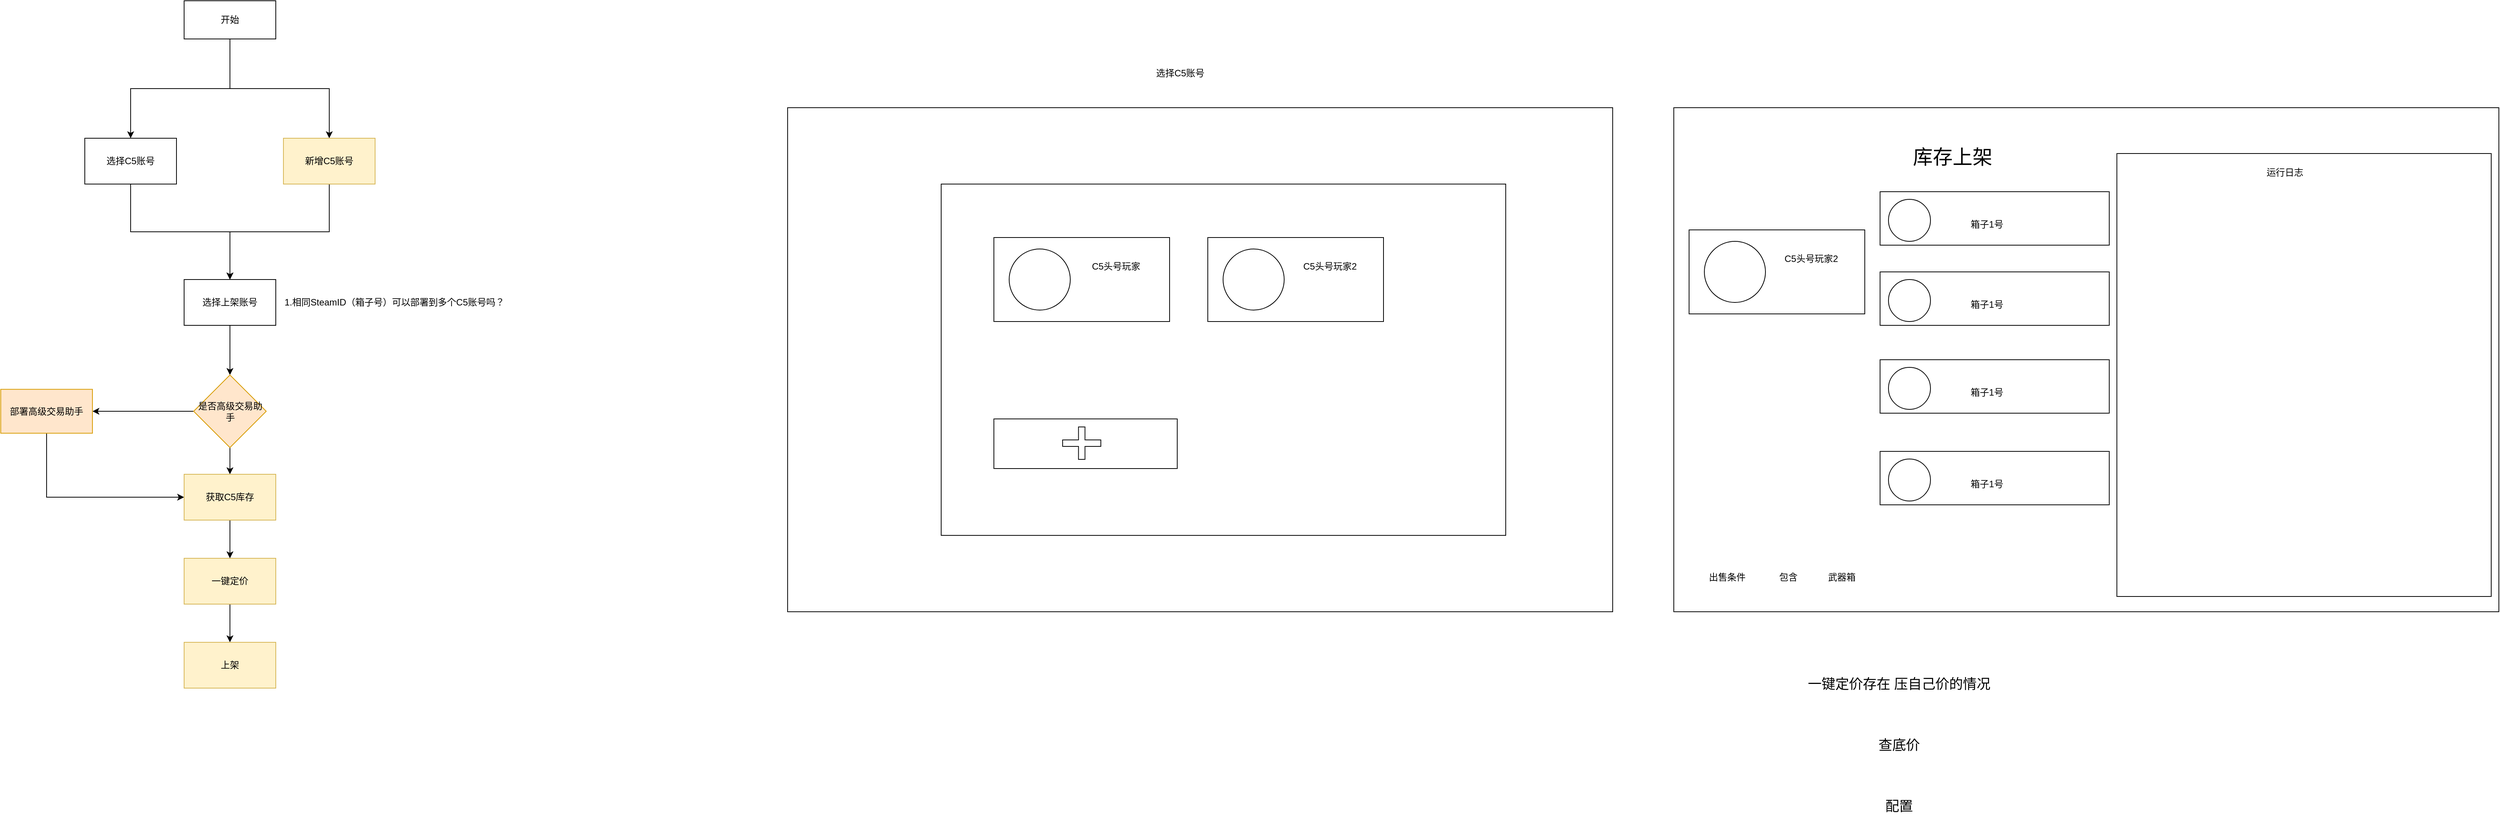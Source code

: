 <mxfile version="22.1.15" type="github">
  <diagram name="第 1 页" id="aGH2QpLc68iEzxAH5Frq">
    <mxGraphModel dx="3105" dy="2048" grid="1" gridSize="10" guides="1" tooltips="1" connect="1" arrows="1" fold="1" page="1" pageScale="1" pageWidth="827" pageHeight="1169" math="0" shadow="0">
      <root>
        <mxCell id="0" />
        <mxCell id="1" parent="0" />
        <mxCell id="kBOYhMCeE8Wx69wTbL92-3" style="edgeStyle=orthogonalEdgeStyle;rounded=0;orthogonalLoop=1;jettySize=auto;html=1;exitX=0.5;exitY=1;exitDx=0;exitDy=0;entryX=0.5;entryY=0;entryDx=0;entryDy=0;" edge="1" parent="1" source="kBOYhMCeE8Wx69wTbL92-1" target="kBOYhMCeE8Wx69wTbL92-2">
          <mxGeometry relative="1" as="geometry" />
        </mxCell>
        <mxCell id="kBOYhMCeE8Wx69wTbL92-8" style="edgeStyle=orthogonalEdgeStyle;rounded=0;orthogonalLoop=1;jettySize=auto;html=1;exitX=0.5;exitY=1;exitDx=0;exitDy=0;" edge="1" parent="1" source="kBOYhMCeE8Wx69wTbL92-1" target="kBOYhMCeE8Wx69wTbL92-7">
          <mxGeometry relative="1" as="geometry" />
        </mxCell>
        <mxCell id="kBOYhMCeE8Wx69wTbL92-1" value="开始" style="rounded=0;whiteSpace=wrap;html=1;" vertex="1" parent="1">
          <mxGeometry x="250" y="220" width="120" height="50" as="geometry" />
        </mxCell>
        <mxCell id="kBOYhMCeE8Wx69wTbL92-9" style="edgeStyle=orthogonalEdgeStyle;rounded=0;orthogonalLoop=1;jettySize=auto;html=1;exitX=0.5;exitY=1;exitDx=0;exitDy=0;entryX=0.5;entryY=0;entryDx=0;entryDy=0;" edge="1" parent="1" source="kBOYhMCeE8Wx69wTbL92-2" target="kBOYhMCeE8Wx69wTbL92-11">
          <mxGeometry relative="1" as="geometry">
            <mxPoint x="310" y="580" as="targetPoint" />
          </mxGeometry>
        </mxCell>
        <mxCell id="kBOYhMCeE8Wx69wTbL92-2" value="选择C5账号" style="rounded=0;whiteSpace=wrap;html=1;" vertex="1" parent="1">
          <mxGeometry x="120" y="400" width="120" height="60" as="geometry" />
        </mxCell>
        <mxCell id="kBOYhMCeE8Wx69wTbL92-10" style="edgeStyle=orthogonalEdgeStyle;rounded=0;orthogonalLoop=1;jettySize=auto;html=1;exitX=0.5;exitY=1;exitDx=0;exitDy=0;entryX=0.5;entryY=0;entryDx=0;entryDy=0;" edge="1" parent="1" source="kBOYhMCeE8Wx69wTbL92-7" target="kBOYhMCeE8Wx69wTbL92-11">
          <mxGeometry relative="1" as="geometry">
            <mxPoint x="310" y="580" as="targetPoint" />
          </mxGeometry>
        </mxCell>
        <mxCell id="kBOYhMCeE8Wx69wTbL92-7" value="新增C5账号" style="rounded=0;whiteSpace=wrap;html=1;fillColor=#fff2cc;strokeColor=#d6b656;" vertex="1" parent="1">
          <mxGeometry x="380" y="400" width="120" height="60" as="geometry" />
        </mxCell>
        <mxCell id="kBOYhMCeE8Wx69wTbL92-13" value="" style="edgeStyle=orthogonalEdgeStyle;rounded=0;orthogonalLoop=1;jettySize=auto;html=1;" edge="1" parent="1" source="kBOYhMCeE8Wx69wTbL92-11" target="kBOYhMCeE8Wx69wTbL92-12">
          <mxGeometry relative="1" as="geometry" />
        </mxCell>
        <mxCell id="kBOYhMCeE8Wx69wTbL92-11" value="选择上架账号" style="rounded=0;whiteSpace=wrap;html=1;" vertex="1" parent="1">
          <mxGeometry x="250" y="585" width="120" height="60" as="geometry" />
        </mxCell>
        <mxCell id="kBOYhMCeE8Wx69wTbL92-20" value="" style="edgeStyle=orthogonalEdgeStyle;rounded=0;orthogonalLoop=1;jettySize=auto;html=1;" edge="1" parent="1" source="kBOYhMCeE8Wx69wTbL92-12" target="kBOYhMCeE8Wx69wTbL92-19">
          <mxGeometry relative="1" as="geometry" />
        </mxCell>
        <mxCell id="kBOYhMCeE8Wx69wTbL92-23" style="edgeStyle=orthogonalEdgeStyle;rounded=0;orthogonalLoop=1;jettySize=auto;html=1;exitX=0.5;exitY=1;exitDx=0;exitDy=0;entryX=0.5;entryY=0;entryDx=0;entryDy=0;" edge="1" parent="1" source="kBOYhMCeE8Wx69wTbL92-12" target="kBOYhMCeE8Wx69wTbL92-22">
          <mxGeometry relative="1" as="geometry" />
        </mxCell>
        <mxCell id="kBOYhMCeE8Wx69wTbL92-12" value="是否高级交易助手" style="rhombus;whiteSpace=wrap;html=1;rounded=0;fillColor=#ffe6cc;strokeColor=#d79b00;" vertex="1" parent="1">
          <mxGeometry x="262.5" y="710" width="95" height="95" as="geometry" />
        </mxCell>
        <mxCell id="kBOYhMCeE8Wx69wTbL92-18" value="" style="edgeStyle=orthogonalEdgeStyle;rounded=0;orthogonalLoop=1;jettySize=auto;html=1;" edge="1" parent="1" source="kBOYhMCeE8Wx69wTbL92-15" target="kBOYhMCeE8Wx69wTbL92-17">
          <mxGeometry relative="1" as="geometry" />
        </mxCell>
        <mxCell id="kBOYhMCeE8Wx69wTbL92-15" value="一键定价" style="whiteSpace=wrap;html=1;rounded=0;fillColor=#fff2cc;strokeColor=#d6b656;" vertex="1" parent="1">
          <mxGeometry x="250" y="950" width="120" height="60" as="geometry" />
        </mxCell>
        <mxCell id="kBOYhMCeE8Wx69wTbL92-17" value="上架" style="whiteSpace=wrap;html=1;rounded=0;fillColor=#fff2cc;strokeColor=#d6b656;" vertex="1" parent="1">
          <mxGeometry x="250" y="1060" width="120" height="60" as="geometry" />
        </mxCell>
        <mxCell id="kBOYhMCeE8Wx69wTbL92-21" style="edgeStyle=orthogonalEdgeStyle;rounded=0;orthogonalLoop=1;jettySize=auto;html=1;exitX=0.5;exitY=1;exitDx=0;exitDy=0;entryX=0;entryY=0.5;entryDx=0;entryDy=0;" edge="1" parent="1" source="kBOYhMCeE8Wx69wTbL92-19" target="kBOYhMCeE8Wx69wTbL92-22">
          <mxGeometry relative="1" as="geometry" />
        </mxCell>
        <mxCell id="kBOYhMCeE8Wx69wTbL92-19" value="部署高级交易助手" style="whiteSpace=wrap;html=1;rounded=0;fillColor=#ffe6cc;strokeColor=#d79b00;" vertex="1" parent="1">
          <mxGeometry x="10" y="728.75" width="120" height="57.5" as="geometry" />
        </mxCell>
        <mxCell id="kBOYhMCeE8Wx69wTbL92-24" style="edgeStyle=orthogonalEdgeStyle;rounded=0;orthogonalLoop=1;jettySize=auto;html=1;exitX=0.5;exitY=1;exitDx=0;exitDy=0;entryX=0.5;entryY=0;entryDx=0;entryDy=0;" edge="1" parent="1" source="kBOYhMCeE8Wx69wTbL92-22" target="kBOYhMCeE8Wx69wTbL92-15">
          <mxGeometry relative="1" as="geometry" />
        </mxCell>
        <mxCell id="kBOYhMCeE8Wx69wTbL92-22" value="获取C5库存" style="whiteSpace=wrap;html=1;rounded=0;fillColor=#fff2cc;strokeColor=#d6b656;" vertex="1" parent="1">
          <mxGeometry x="250" y="840" width="120" height="60" as="geometry" />
        </mxCell>
        <mxCell id="kBOYhMCeE8Wx69wTbL92-25" value="1.相同SteamID（箱子号）可以部署到多个C5账号吗？" style="text;html=1;align=center;verticalAlign=middle;resizable=0;points=[];autosize=1;strokeColor=none;fillColor=none;" vertex="1" parent="1">
          <mxGeometry x="370" y="600" width="310" height="30" as="geometry" />
        </mxCell>
        <mxCell id="kBOYhMCeE8Wx69wTbL92-26" value="" style="rounded=0;whiteSpace=wrap;html=1;" vertex="1" parent="1">
          <mxGeometry x="1040" y="360" width="1080" height="660" as="geometry" />
        </mxCell>
        <mxCell id="kBOYhMCeE8Wx69wTbL92-27" value="选择C5账号" style="text;html=1;strokeColor=none;fillColor=none;align=center;verticalAlign=middle;whiteSpace=wrap;rounded=0;" vertex="1" parent="1">
          <mxGeometry x="1454" y="290" width="200" height="50" as="geometry" />
        </mxCell>
        <mxCell id="kBOYhMCeE8Wx69wTbL92-28" value="" style="rounded=0;whiteSpace=wrap;html=1;" vertex="1" parent="1">
          <mxGeometry x="1241" y="460" width="739" height="460" as="geometry" />
        </mxCell>
        <mxCell id="kBOYhMCeE8Wx69wTbL92-29" value="" style="rounded=0;whiteSpace=wrap;html=1;" vertex="1" parent="1">
          <mxGeometry x="1310" y="530" width="230" height="110" as="geometry" />
        </mxCell>
        <mxCell id="kBOYhMCeE8Wx69wTbL92-30" value="" style="ellipse;whiteSpace=wrap;html=1;aspect=fixed;" vertex="1" parent="1">
          <mxGeometry x="1330" y="545" width="80" height="80" as="geometry" />
        </mxCell>
        <mxCell id="kBOYhMCeE8Wx69wTbL92-31" value="C5头号玩家" style="text;html=1;strokeColor=none;fillColor=none;align=center;verticalAlign=middle;whiteSpace=wrap;rounded=0;" vertex="1" parent="1">
          <mxGeometry x="1420" y="550" width="100" height="35" as="geometry" />
        </mxCell>
        <mxCell id="kBOYhMCeE8Wx69wTbL92-32" value="" style="rounded=0;whiteSpace=wrap;html=1;" vertex="1" parent="1">
          <mxGeometry x="1590" y="530" width="230" height="110" as="geometry" />
        </mxCell>
        <mxCell id="kBOYhMCeE8Wx69wTbL92-33" value="" style="ellipse;whiteSpace=wrap;html=1;aspect=fixed;" vertex="1" parent="1">
          <mxGeometry x="1610" y="545" width="80" height="80" as="geometry" />
        </mxCell>
        <mxCell id="kBOYhMCeE8Wx69wTbL92-34" value="C5头号玩家2" style="text;html=1;strokeColor=none;fillColor=none;align=center;verticalAlign=middle;whiteSpace=wrap;rounded=0;" vertex="1" parent="1">
          <mxGeometry x="1700" y="550" width="100" height="35" as="geometry" />
        </mxCell>
        <mxCell id="kBOYhMCeE8Wx69wTbL92-35" value="" style="rounded=0;whiteSpace=wrap;html=1;" vertex="1" parent="1">
          <mxGeometry x="1310" y="767.5" width="240" height="65" as="geometry" />
        </mxCell>
        <mxCell id="kBOYhMCeE8Wx69wTbL92-36" value="" style="shape=cross;whiteSpace=wrap;html=1;" vertex="1" parent="1">
          <mxGeometry x="1400" y="778" width="50" height="42.5" as="geometry" />
        </mxCell>
        <mxCell id="kBOYhMCeE8Wx69wTbL92-38" value="" style="rounded=0;whiteSpace=wrap;html=1;" vertex="1" parent="1">
          <mxGeometry x="2200" y="360" width="1080" height="660" as="geometry" />
        </mxCell>
        <mxCell id="kBOYhMCeE8Wx69wTbL92-39" value="" style="rounded=0;whiteSpace=wrap;html=1;" vertex="1" parent="1">
          <mxGeometry x="2220" y="520" width="230" height="110" as="geometry" />
        </mxCell>
        <mxCell id="kBOYhMCeE8Wx69wTbL92-40" value="" style="ellipse;whiteSpace=wrap;html=1;aspect=fixed;" vertex="1" parent="1">
          <mxGeometry x="2240" y="535" width="80" height="80" as="geometry" />
        </mxCell>
        <mxCell id="kBOYhMCeE8Wx69wTbL92-41" value="C5头号玩家2" style="text;html=1;strokeColor=none;fillColor=none;align=center;verticalAlign=middle;whiteSpace=wrap;rounded=0;" vertex="1" parent="1">
          <mxGeometry x="2330" y="540" width="100" height="35" as="geometry" />
        </mxCell>
        <mxCell id="kBOYhMCeE8Wx69wTbL92-42" value="&lt;font style=&quot;font-size: 26px;&quot;&gt;库存上架&lt;/font&gt;" style="text;html=1;strokeColor=none;fillColor=none;align=center;verticalAlign=middle;whiteSpace=wrap;rounded=0;" vertex="1" parent="1">
          <mxGeometry x="2430" y="390" width="270" height="70" as="geometry" />
        </mxCell>
        <mxCell id="kBOYhMCeE8Wx69wTbL92-43" value="" style="rounded=0;whiteSpace=wrap;html=1;" vertex="1" parent="1">
          <mxGeometry x="2470" y="470" width="300" height="70" as="geometry" />
        </mxCell>
        <mxCell id="kBOYhMCeE8Wx69wTbL92-44" value="" style="ellipse;whiteSpace=wrap;html=1;aspect=fixed;" vertex="1" parent="1">
          <mxGeometry x="2481" y="480" width="55" height="55" as="geometry" />
        </mxCell>
        <mxCell id="kBOYhMCeE8Wx69wTbL92-45" value="箱子1号" style="text;html=1;strokeColor=none;fillColor=none;align=center;verticalAlign=middle;whiteSpace=wrap;rounded=0;" vertex="1" parent="1">
          <mxGeometry x="2560" y="495" width="100" height="35" as="geometry" />
        </mxCell>
        <mxCell id="kBOYhMCeE8Wx69wTbL92-46" value="" style="rounded=0;whiteSpace=wrap;html=1;" vertex="1" parent="1">
          <mxGeometry x="2470" y="575" width="300" height="70" as="geometry" />
        </mxCell>
        <mxCell id="kBOYhMCeE8Wx69wTbL92-47" value="" style="ellipse;whiteSpace=wrap;html=1;aspect=fixed;" vertex="1" parent="1">
          <mxGeometry x="2481" y="585" width="55" height="55" as="geometry" />
        </mxCell>
        <mxCell id="kBOYhMCeE8Wx69wTbL92-48" value="箱子1号" style="text;html=1;strokeColor=none;fillColor=none;align=center;verticalAlign=middle;whiteSpace=wrap;rounded=0;" vertex="1" parent="1">
          <mxGeometry x="2560" y="600" width="100" height="35" as="geometry" />
        </mxCell>
        <mxCell id="kBOYhMCeE8Wx69wTbL92-55" value="" style="rounded=0;whiteSpace=wrap;html=1;" vertex="1" parent="1">
          <mxGeometry x="2470" y="690" width="300" height="70" as="geometry" />
        </mxCell>
        <mxCell id="kBOYhMCeE8Wx69wTbL92-56" value="" style="ellipse;whiteSpace=wrap;html=1;aspect=fixed;" vertex="1" parent="1">
          <mxGeometry x="2481" y="700" width="55" height="55" as="geometry" />
        </mxCell>
        <mxCell id="kBOYhMCeE8Wx69wTbL92-57" value="箱子1号" style="text;html=1;strokeColor=none;fillColor=none;align=center;verticalAlign=middle;whiteSpace=wrap;rounded=0;" vertex="1" parent="1">
          <mxGeometry x="2560" y="715" width="100" height="35" as="geometry" />
        </mxCell>
        <mxCell id="kBOYhMCeE8Wx69wTbL92-58" value="" style="rounded=0;whiteSpace=wrap;html=1;" vertex="1" parent="1">
          <mxGeometry x="2470" y="810" width="300" height="70" as="geometry" />
        </mxCell>
        <mxCell id="kBOYhMCeE8Wx69wTbL92-59" value="" style="ellipse;whiteSpace=wrap;html=1;aspect=fixed;" vertex="1" parent="1">
          <mxGeometry x="2481" y="820" width="55" height="55" as="geometry" />
        </mxCell>
        <mxCell id="kBOYhMCeE8Wx69wTbL92-60" value="箱子1号" style="text;html=1;strokeColor=none;fillColor=none;align=center;verticalAlign=middle;whiteSpace=wrap;rounded=0;" vertex="1" parent="1">
          <mxGeometry x="2560" y="835" width="100" height="35" as="geometry" />
        </mxCell>
        <mxCell id="kBOYhMCeE8Wx69wTbL92-61" value="出售条件" style="text;html=1;strokeColor=none;fillColor=none;align=center;verticalAlign=middle;whiteSpace=wrap;rounded=0;" vertex="1" parent="1">
          <mxGeometry x="2240" y="960" width="60" height="30" as="geometry" />
        </mxCell>
        <mxCell id="kBOYhMCeE8Wx69wTbL92-62" value="包含" style="text;html=1;strokeColor=none;fillColor=none;align=center;verticalAlign=middle;whiteSpace=wrap;rounded=0;" vertex="1" parent="1">
          <mxGeometry x="2320" y="960" width="60" height="30" as="geometry" />
        </mxCell>
        <mxCell id="kBOYhMCeE8Wx69wTbL92-63" value="武器箱" style="text;html=1;strokeColor=none;fillColor=none;align=center;verticalAlign=middle;whiteSpace=wrap;rounded=0;" vertex="1" parent="1">
          <mxGeometry x="2390" y="960" width="60" height="30" as="geometry" />
        </mxCell>
        <mxCell id="kBOYhMCeE8Wx69wTbL92-64" value="" style="rounded=0;whiteSpace=wrap;html=1;" vertex="1" parent="1">
          <mxGeometry x="2780" y="420" width="490" height="580" as="geometry" />
        </mxCell>
        <mxCell id="kBOYhMCeE8Wx69wTbL92-65" value="运行日志" style="text;html=1;strokeColor=none;fillColor=none;align=center;verticalAlign=middle;whiteSpace=wrap;rounded=0;" vertex="1" parent="1">
          <mxGeometry x="2970" y="430" width="60" height="30" as="geometry" />
        </mxCell>
        <mxCell id="kBOYhMCeE8Wx69wTbL92-66" value="&lt;font style=&quot;font-size: 18px;&quot;&gt;一键定价存在 压自己价的情况&lt;/font&gt;" style="text;html=1;strokeColor=none;fillColor=none;align=center;verticalAlign=middle;whiteSpace=wrap;rounded=0;" vertex="1" parent="1">
          <mxGeometry x="2320" y="1080" width="350" height="70" as="geometry" />
        </mxCell>
        <mxCell id="kBOYhMCeE8Wx69wTbL92-67" value="&lt;span style=&quot;font-size: 18px;&quot;&gt;查底价&lt;/span&gt;" style="text;html=1;strokeColor=none;fillColor=none;align=center;verticalAlign=middle;whiteSpace=wrap;rounded=0;" vertex="1" parent="1">
          <mxGeometry x="2320" y="1160" width="350" height="70" as="geometry" />
        </mxCell>
        <mxCell id="kBOYhMCeE8Wx69wTbL92-68" value="&lt;span style=&quot;font-size: 18px;&quot;&gt;配置&lt;/span&gt;" style="text;html=1;strokeColor=none;fillColor=none;align=center;verticalAlign=middle;whiteSpace=wrap;rounded=0;" vertex="1" parent="1">
          <mxGeometry x="2320" y="1240" width="350" height="70" as="geometry" />
        </mxCell>
      </root>
    </mxGraphModel>
  </diagram>
</mxfile>
